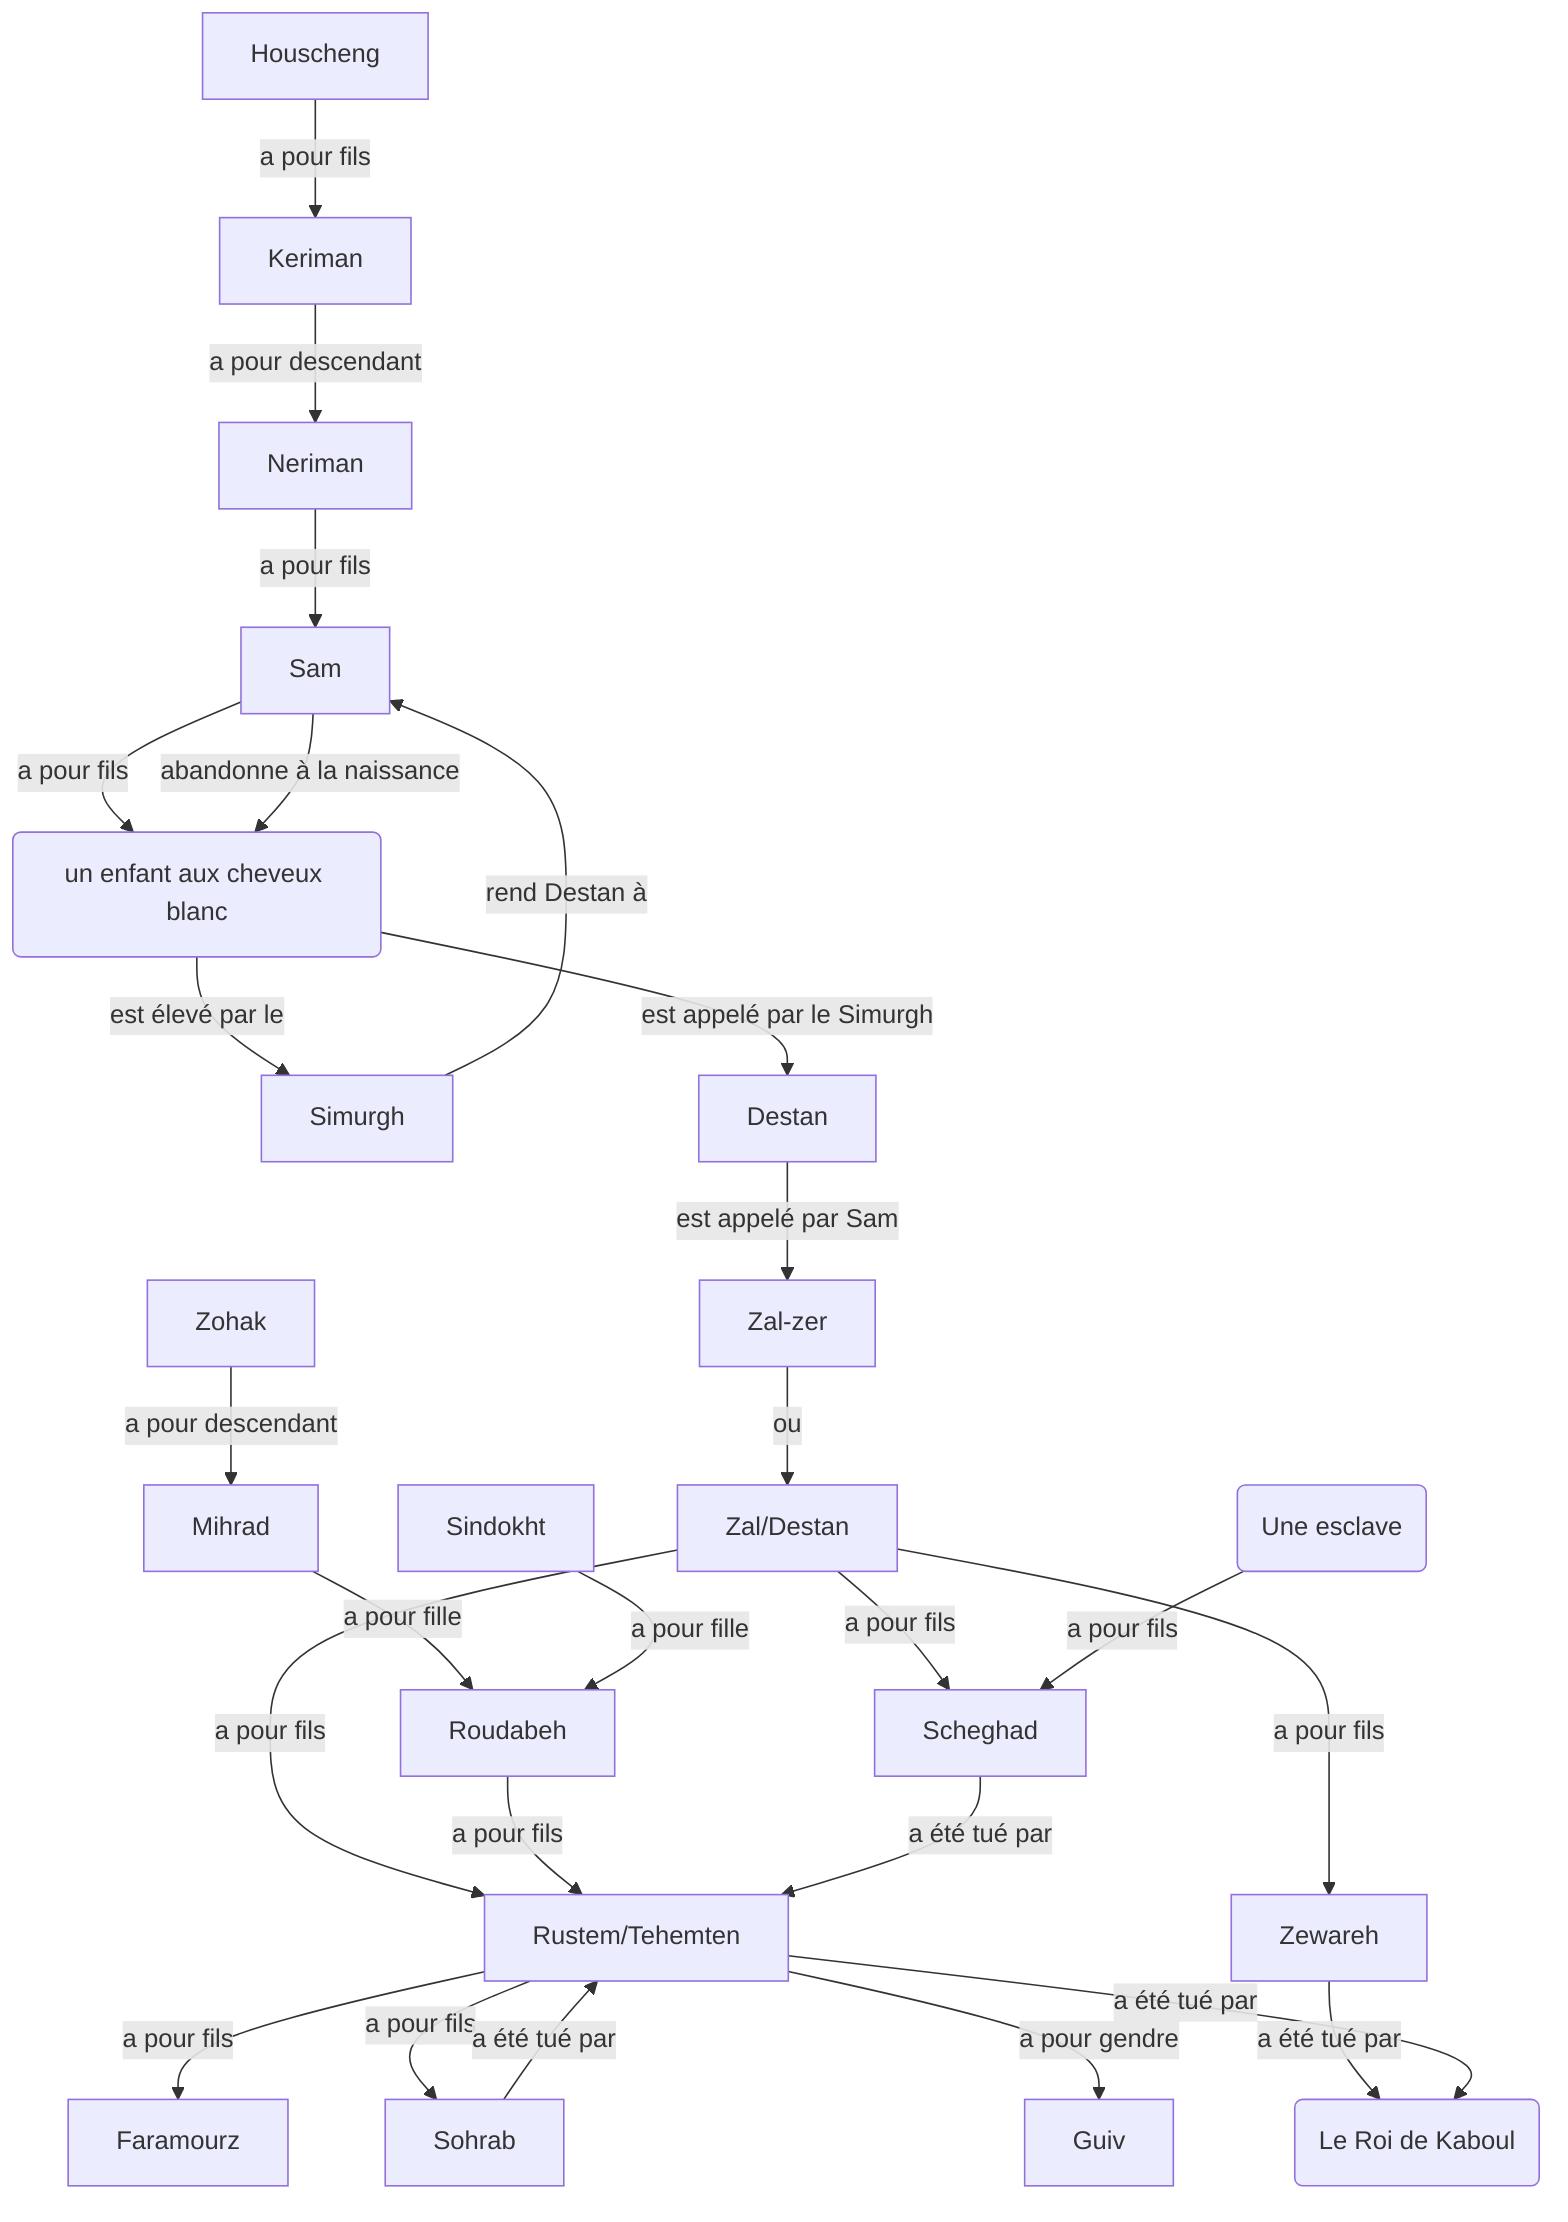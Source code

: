 graph TD
Houscheng --a pour fils--> Keriman
Keriman --a pour descendant--> Neriman
Neriman --a pour fils--> Sam
Sam --a pour fils--> F(un enfant aux cheveux blanc)
Sam --abandonne à la naissance--> F(un enfant aux cheveux blanc)
F(un enfant aux cheveux blanc) --est élevé par le--> Simurgh
F(un enfant aux cheveux blanc) --est appelé par le Simurgh--> Destan
Simurgh --rend Destan à --> Sam
Destan -- est appelé par Sam --> Zal-zer
Zal-zer -- ou --> Zal/Destan
Zal/Destan --a pour fils--> Rustem/Tehemten
Roudabeh --a pour fils--> Rustem/Tehemten
Zal/Destan --a pour fils--> Zewareh
Rustem/Tehemten --a pour fils--> Faramourz
Rustem/Tehemten --a pour fils--> Sohrab
Sohrab --a été tué par--> Rustem/Tehemten
Rustem/Tehemten --a pour gendre--> Guiv
Zohak --a pour descendant--> Mihrad
Mihrad --a pour fille--> Roudabeh
Sindokht --a pour fille--> Roudabeh
Zal/Destan --a pour fils--> Scheghad
E(Une esclave) --a pour fils--> Scheghad
Zewareh --a été tué par--> R(Le Roi de Kaboul)
Rustem/Tehemten --a été tué par--> R(Le Roi de Kaboul)
Scheghad --a été tué par--> Rustem/Tehemten